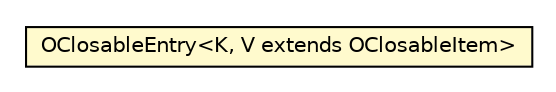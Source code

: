 #!/usr/local/bin/dot
#
# Class diagram 
# Generated by UMLGraph version R5_6-24-gf6e263 (http://www.umlgraph.org/)
#

digraph G {
	edge [fontname="Helvetica",fontsize=10,labelfontname="Helvetica",labelfontsize=10];
	node [fontname="Helvetica",fontsize=10,shape=plaintext];
	nodesep=0.25;
	ranksep=0.5;
	// com.orientechnologies.common.collection.closabledictionary.OClosableEntry<K, V extends com.orientechnologies.common.collection.closabledictionary.OClosableItem>
	c890214 [label=<<table title="com.orientechnologies.common.collection.closabledictionary.OClosableEntry" border="0" cellborder="1" cellspacing="0" cellpadding="2" port="p" bgcolor="lemonChiffon" href="./OClosableEntry.html">
		<tr><td><table border="0" cellspacing="0" cellpadding="1">
<tr><td align="center" balign="center"> OClosableEntry&lt;K, V extends OClosableItem&gt; </td></tr>
		</table></td></tr>
		</table>>, URL="./OClosableEntry.html", fontname="Helvetica", fontcolor="black", fontsize=10.0];
}

